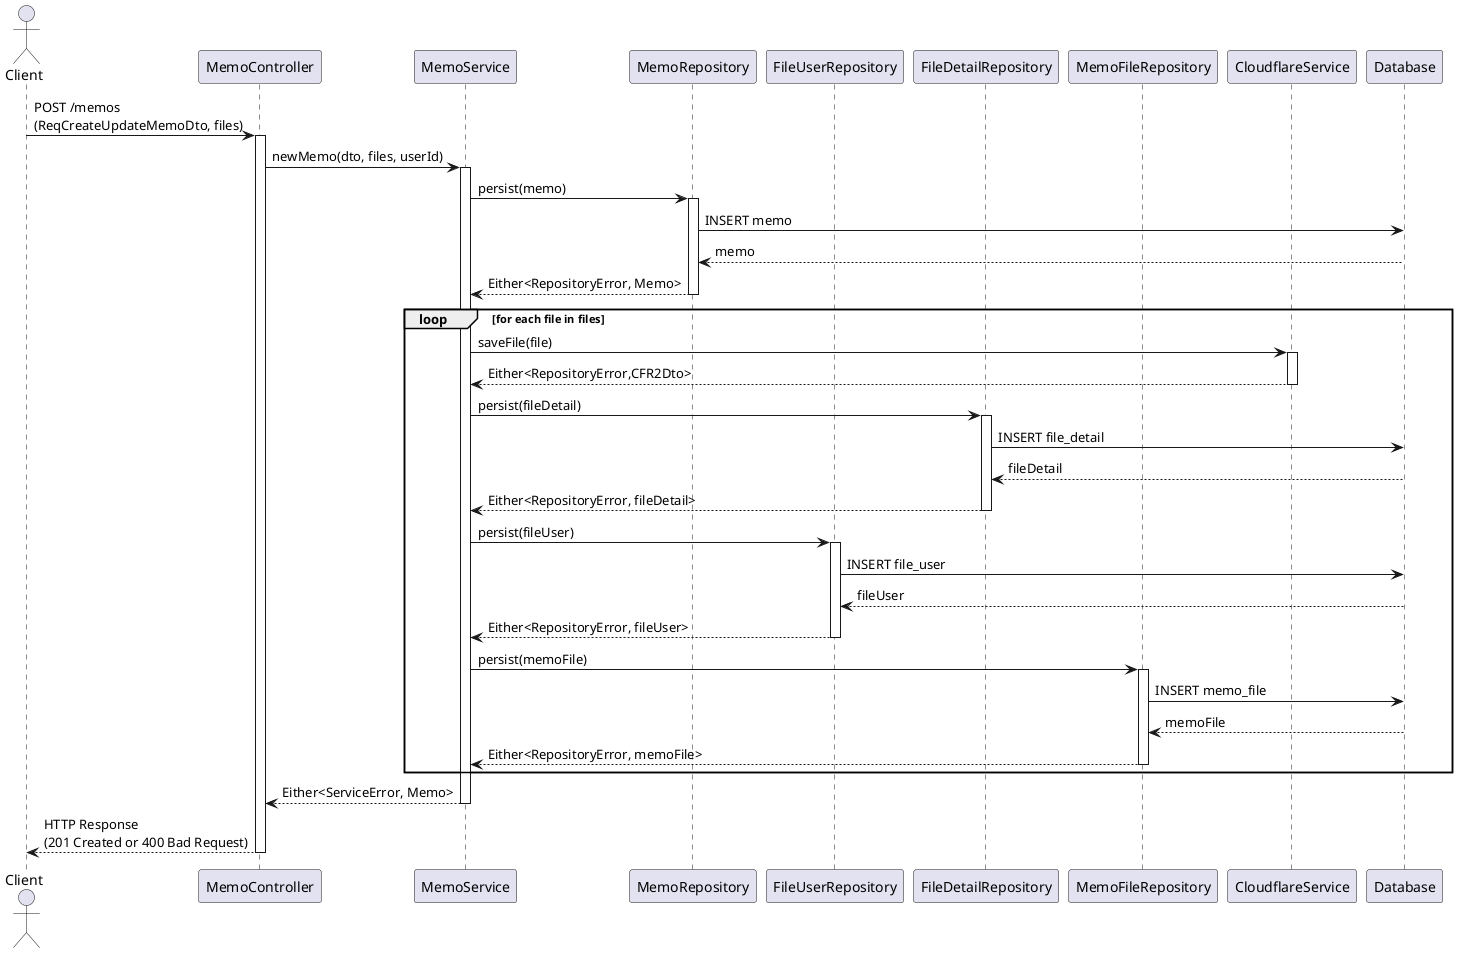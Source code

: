 @startuml "new memo"
actor Client
participant MemoController
participant MemoService
participant MemoRepository
participant FileUserRepository
participant FileDetailRepository
participant MemoFileRepository
participant CloudflareService
participant "Database" as DB

' Request flow
Client -> MemoController: POST /memos\n(ReqCreateUpdateMemoDto, files)
activate MemoController

MemoController -> MemoService: newMemo(dto, files, userId)
activate MemoService

' Create and save memo
MemoService -> MemoRepository: persist(memo)
activate MemoRepository
MemoRepository -> DB: INSERT memo
DB --> MemoRepository: memo
MemoRepository --> MemoService: Either<RepositoryError, Memo>
deactivate MemoRepository

' Handle file uploads
loop for each file in files
    MemoService -> CloudflareService: saveFile(file)
    activate CloudflareService
    CloudflareService --> MemoService: Either<RepositoryError,CFR2Dto>
    deactivate CloudflareService

    ' Create FileDetail
    MemoService -> FileDetailRepository: persist(fileDetail)
    activate FileDetailRepository
    FileDetailRepository -> DB: INSERT file_detail
    DB --> FileDetailRepository: fileDetail
    FileDetailRepository --> MemoService: Either<RepositoryError, fileDetail>
    deactivate FileDetailRepository

    ' Create FileUser relation
    MemoService -> FileUserRepository: persist(fileUser)
    activate FileUserRepository
    FileUserRepository -> DB: INSERT file_user
    DB --> FileUserRepository: fileUser
    FileUserRepository --> MemoService: Either<RepositoryError, fileUser>
    deactivate FileUserRepository

    ' Create MemoFile relation
    MemoService -> MemoFileRepository: persist(memoFile)
    activate MemoFileRepository
    MemoFileRepository -> DB: INSERT memo_file
    DB --> MemoFileRepository: memoFile
    MemoFileRepository --> MemoService: Either<RepositoryError, memoFile>
    deactivate MemoFileRepository
end

MemoService --> MemoController: Either<ServiceError, Memo>
deactivate MemoService

MemoController --> Client: HTTP Response\n(201 Created or 400 Bad Request)
deactivate MemoController

@enduml
